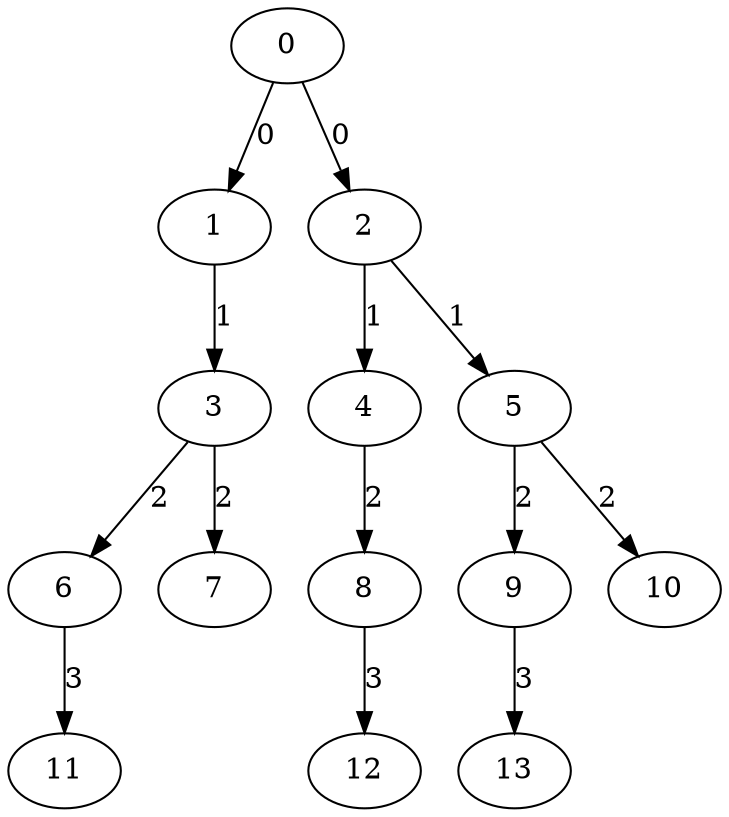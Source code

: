 digraph {
  0 -> 1 ["label" = 0]
  0 -> 2 ["label" = 0]
  1 -> 3 ["label" = 1]
  2 -> 4 ["label" = 1]
  2 -> 5 ["label" = 1]
  3 -> 6 ["label" = 2]
  3 -> 7 ["label" = 2]
  4 -> 8 ["label" = 2]
  5 -> 9 ["label" = 2]
  5 -> 10 ["label" = 2]
  6 -> 11 ["label" = 3]
  8 -> 12 ["label" = 3]
  9 -> 13 ["label" = 3]
}
